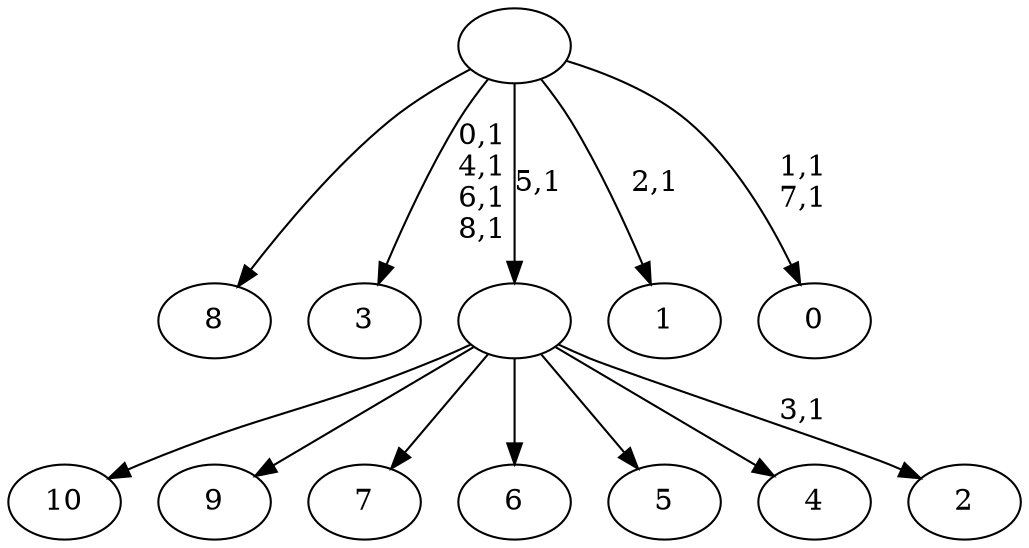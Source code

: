 digraph T {
	20 [label="10"]
	19 [label="9"]
	18 [label="8"]
	17 [label="7"]
	16 [label="6"]
	15 [label="5"]
	14 [label="4"]
	13 [label="3"]
	8 [label="2"]
	6 [label=""]
	5 [label="1"]
	3 [label="0"]
	0 [label=""]
	6 -> 8 [label="3,1"]
	6 -> 20 [label=""]
	6 -> 19 [label=""]
	6 -> 17 [label=""]
	6 -> 16 [label=""]
	6 -> 15 [label=""]
	6 -> 14 [label=""]
	0 -> 3 [label="1,1\n7,1"]
	0 -> 5 [label="2,1"]
	0 -> 13 [label="0,1\n4,1\n6,1\n8,1"]
	0 -> 18 [label=""]
	0 -> 6 [label="5,1"]
}
